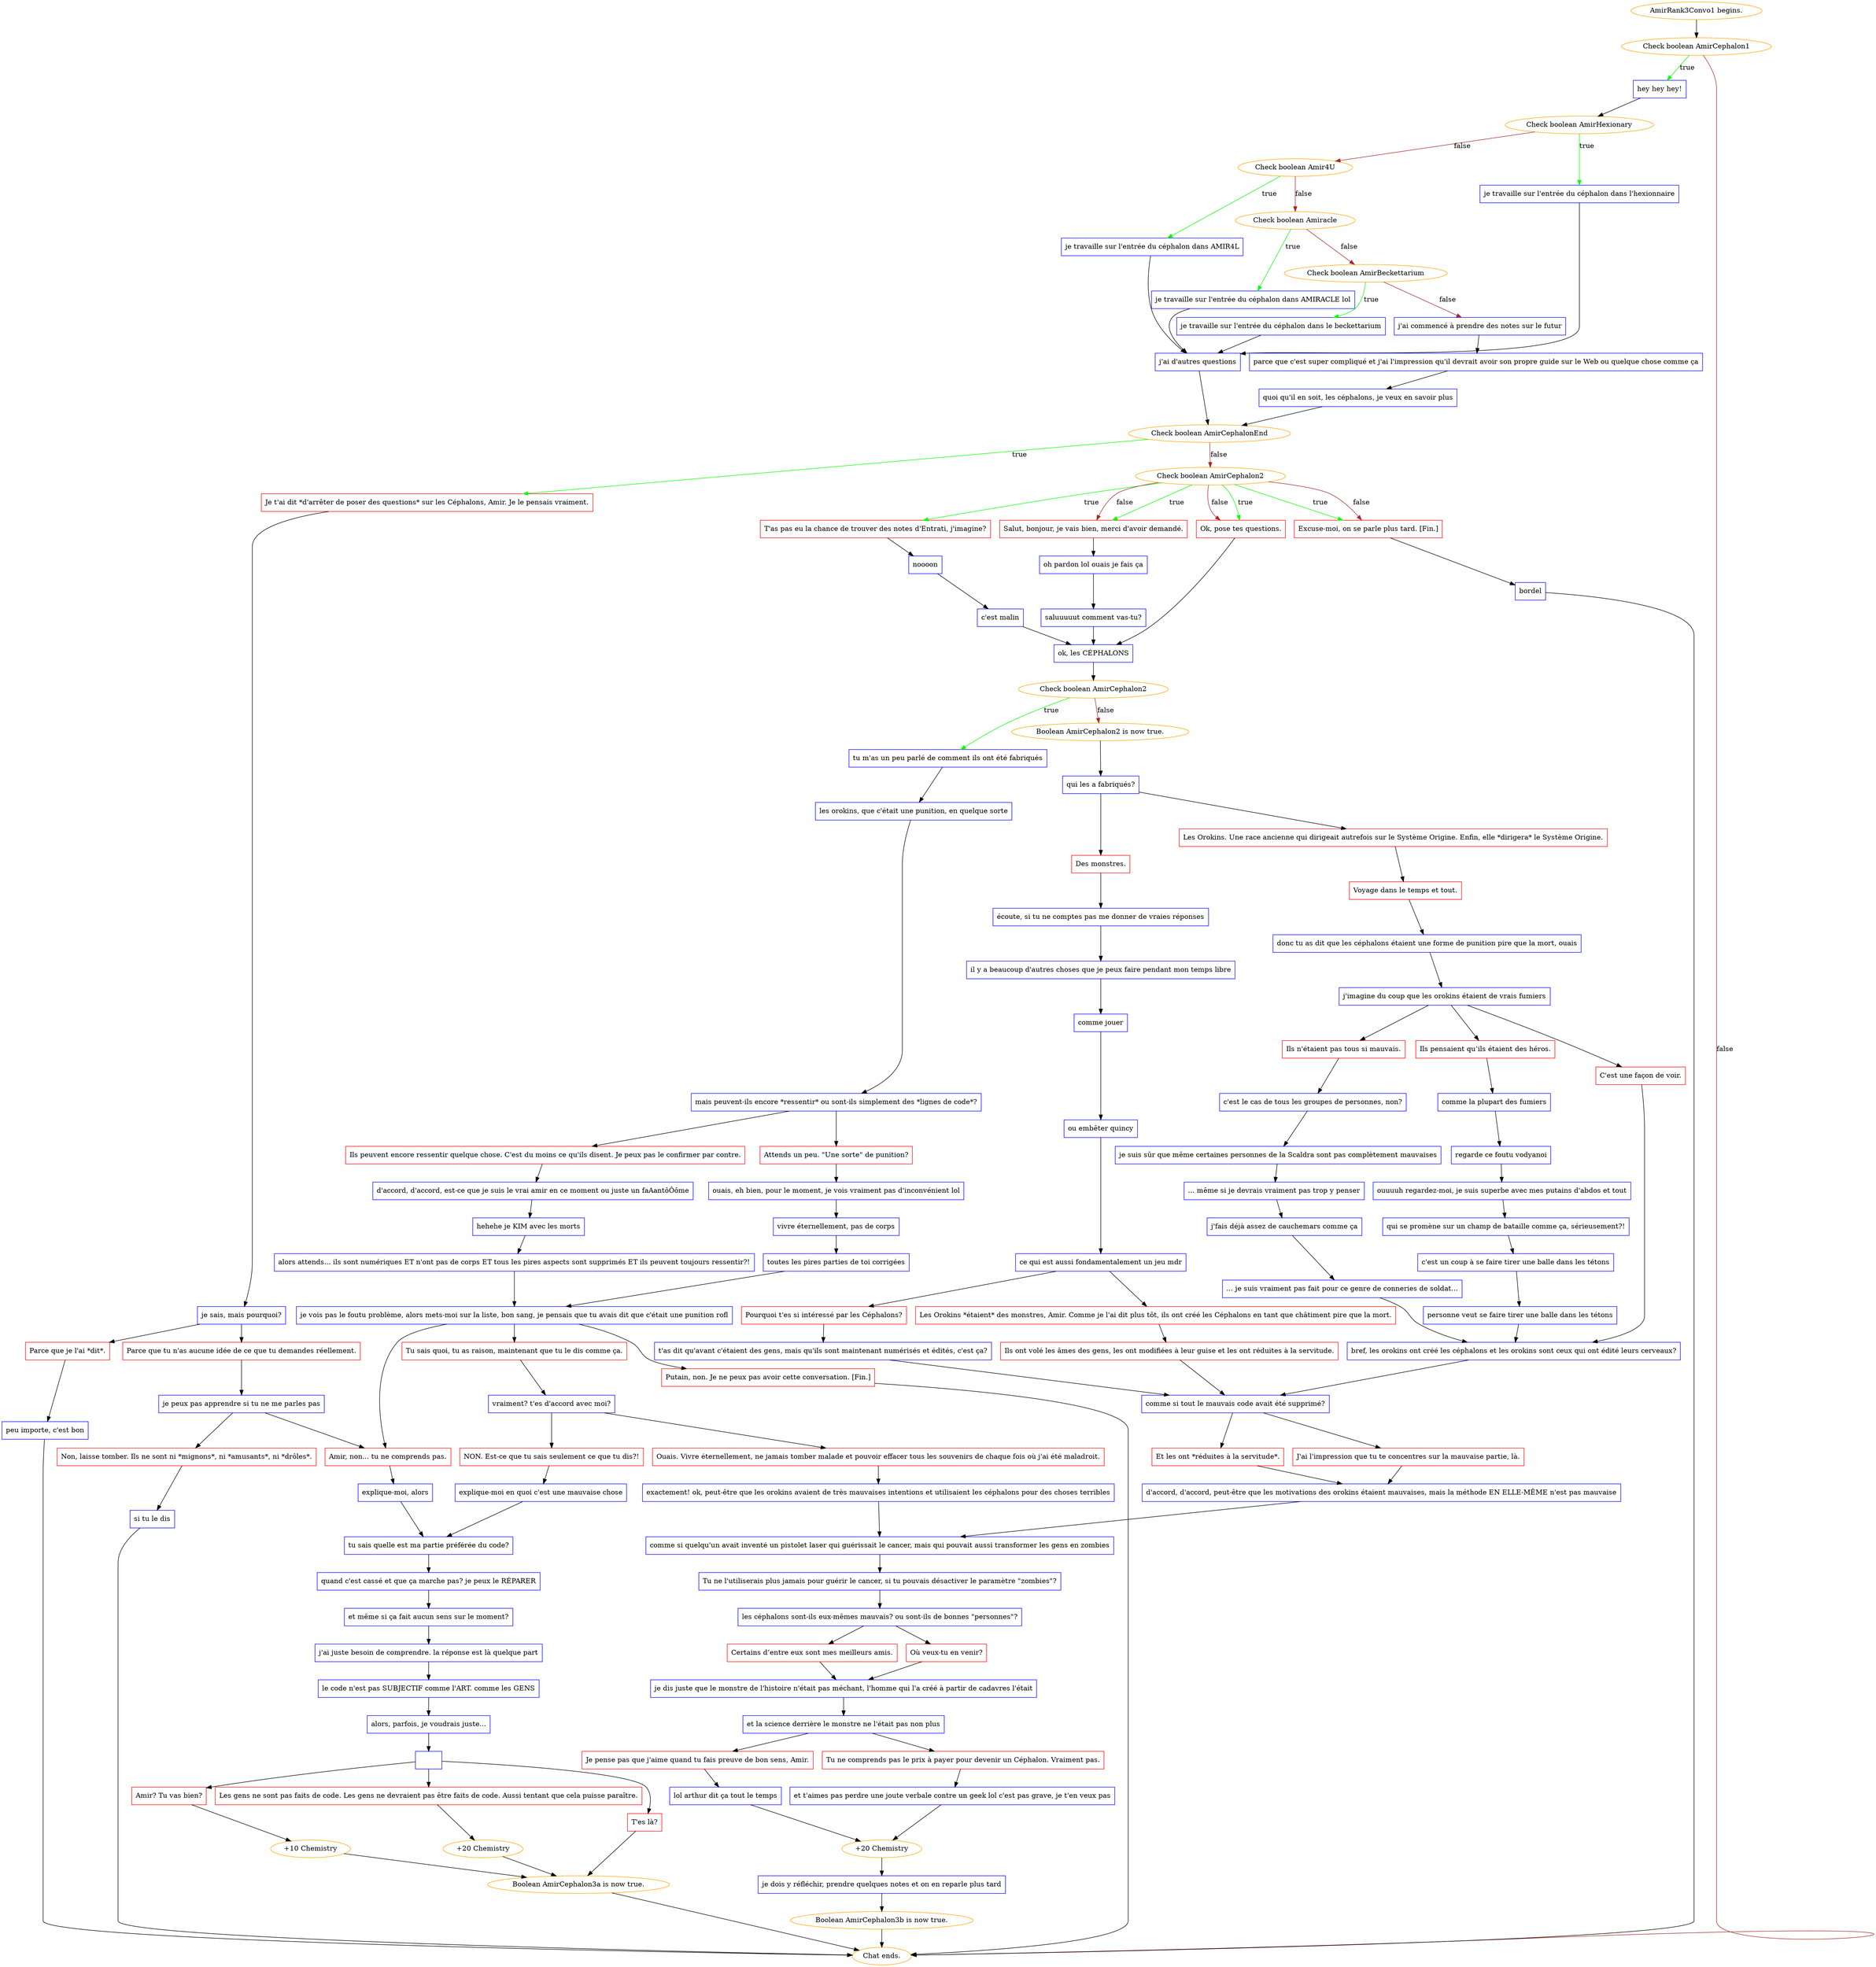 digraph {
	"AmirRank3Convo1 begins." [color=orange];
		"AmirRank3Convo1 begins." -> j2844114530;
	j2844114530 [label="Check boolean AmirCephalon1",color=orange];
		j2844114530 -> j3514169410 [label=true,color=green];
		j2844114530 -> "Chat ends." [label=false,color=brown];
	j3514169410 [label="hey hey hey!",shape=box,color=blue];
		j3514169410 -> j395764001;
	"Chat ends." [color=orange];
	j395764001 [label="Check boolean AmirHexionary",color=orange];
		j395764001 -> j4168902506 [label=true,color=green];
		j395764001 -> j386328690 [label=false,color=brown];
	j4168902506 [label="je travaille sur l'entrée du céphalon dans l'hexionnaire",shape=box,color=blue];
		j4168902506 -> j13040034;
	j386328690 [label="Check boolean Amir4U",color=orange];
		j386328690 -> j1367549929 [label=true,color=green];
		j386328690 -> j1335223486 [label=false,color=brown];
	j13040034 [label="j'ai d'autres questions",shape=box,color=blue];
		j13040034 -> j230604423;
	j1367549929 [label="je travaille sur l'entrée du céphalon dans AMIR4L",shape=box,color=blue];
		j1367549929 -> j13040034;
	j1335223486 [label="Check boolean Amiracle",color=orange];
		j1335223486 -> j2553219703 [label=true,color=green];
		j1335223486 -> j3114548488 [label=false,color=brown];
	j230604423 [label="Check boolean AmirCephalonEnd",color=orange];
		j230604423 -> j4158025929 [label=true,color=green];
		j230604423 -> j1190104090 [label=false,color=brown];
	j2553219703 [label="je travaille sur l'entrée du céphalon dans AMIRACLE lol",shape=box,color=blue];
		j2553219703 -> j13040034;
	j3114548488 [label="Check boolean AmirBeckettarium",color=orange];
		j3114548488 -> j1493027412 [label=true,color=green];
		j3114548488 -> j905302262 [label=false,color=brown];
	j4158025929 [label="Je t'ai dit *d'arrêter de poser des questions* sur les Céphalons, Amir. Je le pensais vraiment.",shape=box,color=red];
		j4158025929 -> j898110349;
	j1190104090 [label="Check boolean AmirCephalon2",color=orange];
		j1190104090 -> j2001239775 [label=true,color=green];
		j1190104090 -> j4114380701 [label=true,color=green];
		j1190104090 -> j1232566911 [label=true,color=green];
		j1190104090 -> j1307435056 [label=true,color=green];
		j1190104090 -> j4114380701 [label=false,color=brown];
		j1190104090 -> j1232566911 [label=false,color=brown];
		j1190104090 -> j1307435056 [label=false,color=brown];
	j1493027412 [label="je travaille sur l'entrée du céphalon dans le beckettarium",shape=box,color=blue];
		j1493027412 -> j13040034;
	j905302262 [label="j'ai commencé à prendre des notes sur le futur",shape=box,color=blue];
		j905302262 -> j146475426;
	j898110349 [label="je sais, mais pourquoi?",shape=box,color=blue];
		j898110349 -> j1528248758;
		j898110349 -> j3110842459;
	j2001239775 [label="T'as pas eu la chance de trouver des notes d'Entrati, j'imagine?",shape=box,color=red];
		j2001239775 -> j1188634825;
	j4114380701 [label="Salut, bonjour, je vais bien, merci d'avoir demandé.",shape=box,color=red];
		j4114380701 -> j2032706835;
	j1232566911 [label="Ok, pose tes questions.",shape=box,color=red];
		j1232566911 -> j4182903871;
	j1307435056 [label="Excuse-moi, on se parle plus tard. [Fin.]",shape=box,color=red];
		j1307435056 -> j1507357005;
	j146475426 [label="parce que c'est super compliqué et j'ai l'impression qu'il devrait avoir son propre guide sur le Web ou quelque chose comme ça",shape=box,color=blue];
		j146475426 -> j3573449234;
	j1528248758 [label="Parce que je l'ai *dit*.",shape=box,color=red];
		j1528248758 -> j195935676;
	j3110842459 [label="Parce que tu n'as aucune idée de ce que tu demandes réellement.",shape=box,color=red];
		j3110842459 -> j4097337690;
	j1188634825 [label="noooon",shape=box,color=blue];
		j1188634825 -> j3634952598;
	j2032706835 [label="oh pardon lol ouais je fais ça",shape=box,color=blue];
		j2032706835 -> j3110429775;
	j4182903871 [label="ok, les CÉPHALONS",shape=box,color=blue];
		j4182903871 -> j1467770379;
	j1507357005 [label="bordel",shape=box,color=blue];
		j1507357005 -> "Chat ends.";
	j3573449234 [label="quoi qu'il en soit, les céphalons, je veux en savoir plus",shape=box,color=blue];
		j3573449234 -> j230604423;
	j195935676 [label="peu importe, c'est bon",shape=box,color=blue];
		j195935676 -> "Chat ends.";
	j4097337690 [label="je peux pas apprendre si tu ne me parles pas",shape=box,color=blue];
		j4097337690 -> j2271676206;
		j4097337690 -> j1672521031;
	j3634952598 [label="c'est malin",shape=box,color=blue];
		j3634952598 -> j4182903871;
	j3110429775 [label="saluuuuut comment vas-tu?",shape=box,color=blue];
		j3110429775 -> j4182903871;
	j1467770379 [label="Check boolean AmirCephalon2",color=orange];
		j1467770379 -> j4041947156 [label=true,color=green];
		j1467770379 -> j3699795610 [label=false,color=brown];
	j2271676206 [label="Amir, non... tu ne comprends pas.",shape=box,color=red];
		j2271676206 -> j2808514674;
	j1672521031 [label="Non, laisse tomber. Ils ne sont ni *mignons*, ni *amusants*, ni *drôles*.",shape=box,color=red];
		j1672521031 -> j2911601204;
	j4041947156 [label="tu m'as un peu parlé de comment ils ont été fabriqués",shape=box,color=blue];
		j4041947156 -> j2112744078;
	j3699795610 [label="Boolean AmirCephalon2 is now true.",color=orange];
		j3699795610 -> j2632425446;
	j2808514674 [label="explique-moi, alors",shape=box,color=blue];
		j2808514674 -> j3722065093;
	j2911601204 [label="si tu le dis",shape=box,color=blue];
		j2911601204 -> "Chat ends.";
	j2112744078 [label="les orokins, que c'était une punition, en quelque sorte",shape=box,color=blue];
		j2112744078 -> j1089202998;
	j2632425446 [label="qui les a fabriqués?",shape=box,color=blue];
		j2632425446 -> j799206293;
		j2632425446 -> j593427933;
	j3722065093 [label="tu sais quelle est ma partie préférée du code?",shape=box,color=blue];
		j3722065093 -> j2502772380;
	j1089202998 [label="mais peuvent-ils encore *ressentir* ou sont-ils simplement des *lignes de code*?",shape=box,color=blue];
		j1089202998 -> j3693075379;
		j1089202998 -> j3097313110;
	j799206293 [label="Des monstres.",shape=box,color=red];
		j799206293 -> j3230672538;
	j593427933 [label="Les Orokins. Une race ancienne qui dirigeait autrefois sur le Système Origine. Enfin, elle *dirigera* le Système Origine.",shape=box,color=red];
		j593427933 -> j3286090974;
	j2502772380 [label="quand c'est cassé et que ça marche pas? je peux le RÉPARER",shape=box,color=blue];
		j2502772380 -> j2092917485;
	j3693075379 [label="Attends un peu. \"Une sorte\" de punition?",shape=box,color=red];
		j3693075379 -> j4085094412;
	j3097313110 [label="Ils peuvent encore ressentir quelque chose. C'est du moins ce qu'ils disent. Je peux pas le confirmer par contre.",shape=box,color=red];
		j3097313110 -> j2419020270;
	j3230672538 [label="écoute, si tu ne comptes pas me donner de vraies réponses",shape=box,color=blue];
		j3230672538 -> j3573790969;
	j3286090974 [label="Voyage dans le temps et tout.",shape=box,color=red];
		j3286090974 -> j2251305870;
	j2092917485 [label="et même si ça fait aucun sens sur le moment?",shape=box,color=blue];
		j2092917485 -> j1373618569;
	j4085094412 [label="ouais, eh bien, pour le moment, je vois vraiment pas d'inconvénient lol",shape=box,color=blue];
		j4085094412 -> j2389463425;
	j2419020270 [label="d'accord, d'accord, est-ce que je suis le vrai amir en ce moment ou juste un faAantôÔôme",shape=box,color=blue];
		j2419020270 -> j1485166034;
	j3573790969 [label="il y a beaucoup d'autres choses que je peux faire pendant mon temps libre",shape=box,color=blue];
		j3573790969 -> j3043050158;
	j2251305870 [label="donc tu as dit que les céphalons étaient une forme de punition pire que la mort, ouais",shape=box,color=blue];
		j2251305870 -> j664426564;
	j1373618569 [label="j'ai juste besoin de comprendre. la réponse est là quelque part",shape=box,color=blue];
		j1373618569 -> j3289645964;
	j2389463425 [label="vivre éternellement, pas de corps",shape=box,color=blue];
		j2389463425 -> j2286940350;
	j1485166034 [label="hehehe je KIM avec les morts",shape=box,color=blue];
		j1485166034 -> j2987804427;
	j3043050158 [label="comme jouer",shape=box,color=blue];
		j3043050158 -> j3175622550;
	j664426564 [label="j'imagine du coup que les orokins étaient de vrais fumiers",shape=box,color=blue];
		j664426564 -> j3180588026;
		j664426564 -> j2533550042;
		j664426564 -> j2902785140;
	j3289645964 [label="le code n'est pas SUBJECTIF comme l'ART. comme les GENS",shape=box,color=blue];
		j3289645964 -> j2051867954;
	j2286940350 [label="toutes les pires parties de toi corrigées",shape=box,color=blue];
		j2286940350 -> j1803858363;
	j2987804427 [label="alors attends... ils sont numériques ET n'ont pas de corps ET tous les pires aspects sont supprimés ET ils peuvent toujours ressentir?!",shape=box,color=blue];
		j2987804427 -> j1803858363;
	j3175622550 [label="ou embêter quincy",shape=box,color=blue];
		j3175622550 -> j2666819524;
	j3180588026 [label="C'est une façon de voir.",shape=box,color=red];
		j3180588026 -> j591853029;
	j2533550042 [label="Ils n'étaient pas tous si mauvais.",shape=box,color=red];
		j2533550042 -> j3363087697;
	j2902785140 [label="Ils pensaient qu’ils étaient des héros.",shape=box,color=red];
		j2902785140 -> j953079449;
	j2051867954 [label="alors, parfois, je voudrais juste...",shape=box,color=blue];
		j2051867954 -> j2071917429;
	j1803858363 [label="je vois pas le foutu problème, alors mets-moi sur la liste, bon sang, je pensais que tu avais dit que c'était une punition rofl",shape=box,color=blue];
		j1803858363 -> j2271676206;
		j1803858363 -> j3883783062;
		j1803858363 -> j1110373744;
	j2666819524 [label="ce qui est aussi fondamentalement un jeu mdr",shape=box,color=blue];
		j2666819524 -> j1010550087;
		j2666819524 -> j3959032958;
	j591853029 [label="bref, les orokins ont créé les céphalons et les orokins sont ceux qui ont édité leurs cerveaux?",shape=box,color=blue];
		j591853029 -> j1182226426;
	j3363087697 [label="c'est le cas de tous les groupes de personnes, non?",shape=box,color=blue];
		j3363087697 -> j1410105458;
	j953079449 [label="comme la plupart des fumiers",shape=box,color=blue];
		j953079449 -> j2905513350;
	j2071917429 [label="",shape=box,color=blue];
		j2071917429 -> j690673953;
		j2071917429 -> j1906998600;
		j2071917429 -> j1224079136;
	j3883783062 [label="Tu sais quoi, tu as raison, maintenant que tu le dis comme ça.",shape=box,color=red];
		j3883783062 -> j1275541136;
	j1110373744 [label="Putain, non. Je ne peux pas avoir cette conversation. [Fin.]",shape=box,color=red];
		j1110373744 -> "Chat ends.";
	j1010550087 [label="Pourquoi t'es si intéressé par les Céphalons?",shape=box,color=red];
		j1010550087 -> j335479780;
	j3959032958 [label="Les Orokins *étaient* des monstres, Amir. Comme je l'ai dit plus tôt, ils ont créé les Céphalons en tant que châtiment pire que la mort.",shape=box,color=red];
		j3959032958 -> j2934239012;
	j1182226426 [label="comme si tout le mauvais code avait été supprimé?",shape=box,color=blue];
		j1182226426 -> j1066635059;
		j1182226426 -> j386248750;
	j1410105458 [label="je suis sûr que même certaines personnes de la Scaldra sont pas complètement mauvaises",shape=box,color=blue];
		j1410105458 -> j1067116348;
	j2905513350 [label="regarde ce foutu vodyanoi",shape=box,color=blue];
		j2905513350 -> j671847676;
	j690673953 [label="Amir? Tu vas bien?",shape=box,color=red];
		j690673953 -> j4227350260;
	j1906998600 [label="Les gens ne sont pas faits de code. Les gens ne devraient pas être faits de code. Aussi tentant que cela puisse paraître.",shape=box,color=red];
		j1906998600 -> j1683876046;
	j1224079136 [label="T'es là?",shape=box,color=red];
		j1224079136 -> j3127540943;
	j1275541136 [label="vraiment? t'es d'accord avec moi?",shape=box,color=blue];
		j1275541136 -> j173902848;
		j1275541136 -> j2232200616;
	j335479780 [label="t'as dit qu'avant c'étaient des gens, mais qu'ils sont maintenant numérisés et édités, c'est ça?",shape=box,color=blue];
		j335479780 -> j1182226426;
	j2934239012 [label="Ils ont volé les âmes des gens, les ont modifiées à leur guise et les ont réduites à la servitude.",shape=box,color=red];
		j2934239012 -> j1182226426;
	j1066635059 [label="J'ai l'impression que tu te concentres sur la mauvaise partie, là.",shape=box,color=red];
		j1066635059 -> j1128275364;
	j386248750 [label="Et les ont *réduites à la servitude*.",shape=box,color=red];
		j386248750 -> j1128275364;
	j1067116348 [label="... même si je devrais vraiment pas trop y penser",shape=box,color=blue];
		j1067116348 -> j2091089205;
	j671847676 [label="ouuuuh regardez-moi, je suis superbe avec mes putains d'abdos et tout",shape=box,color=blue];
		j671847676 -> j406804684;
	j4227350260 [label="+10 Chemistry",color=orange];
		j4227350260 -> j3127540943;
	j1683876046 [label="+20 Chemistry",color=orange];
		j1683876046 -> j3127540943;
	j3127540943 [label="Boolean AmirCephalon3a is now true.",color=orange];
		j3127540943 -> "Chat ends.";
	j173902848 [label="NON. Est-ce que tu sais seulement ce que tu dis?!",shape=box,color=red];
		j173902848 -> j4254136180;
	j2232200616 [label="Ouais. Vivre éternellement, ne jamais tomber malade et pouvoir effacer tous les souvenirs de chaque fois où j'ai été maladroit.",shape=box,color=red];
		j2232200616 -> j254013416;
	j1128275364 [label="d'accord, d'accord, peut-être que les motivations des orokins étaient mauvaises, mais la méthode EN ELLE-MÊME n'est pas mauvaise",shape=box,color=blue];
		j1128275364 -> j346089891;
	j2091089205 [label="j'fais déjà assez de cauchemars comme ça",shape=box,color=blue];
		j2091089205 -> j2589856884;
	j406804684 [label="qui se promène sur un champ de bataille comme ça, sérieusement?!",shape=box,color=blue];
		j406804684 -> j42742232;
	j4254136180 [label="explique-moi en quoi c'est une mauvaise chose",shape=box,color=blue];
		j4254136180 -> j3722065093;
	j254013416 [label="exactement! ok, peut-être que les orokins avaient de très mauvaises intentions et utilisaient les céphalons pour des choses terribles",shape=box,color=blue];
		j254013416 -> j346089891;
	j346089891 [label="comme si quelqu'un avait inventé un pistolet laser qui guérissait le cancer, mais qui pouvait aussi transformer les gens en zombies",shape=box,color=blue];
		j346089891 -> j3016824251;
	j2589856884 [label="... je suis vraiment pas fait pour ce genre de conneries de soldat...",shape=box,color=blue];
		j2589856884 -> j591853029;
	j42742232 [label="c'est un coup à se faire tirer une balle dans les tétons",shape=box,color=blue];
		j42742232 -> j806950459;
	j3016824251 [label="Tu ne l'utiliserais plus jamais pour guérir le cancer, si tu pouvais désactiver le paramètre \"zombies\"?",shape=box,color=blue];
		j3016824251 -> j3074720965;
	j806950459 [label="personne veut se faire tirer une balle dans les tétons",shape=box,color=blue];
		j806950459 -> j591853029;
	j3074720965 [label="les céphalons sont-ils eux-mêmes mauvais? ou sont-ils de bonnes \"personnes\"?",shape=box,color=blue];
		j3074720965 -> j2691320908;
		j3074720965 -> j3541180252;
	j2691320908 [label="Certains d’entre eux sont mes meilleurs amis.",shape=box,color=red];
		j2691320908 -> j3904941985;
	j3541180252 [label="Où veux-tu en venir?",shape=box,color=red];
		j3541180252 -> j3904941985;
	j3904941985 [label="je dis juste que le monstre de l'histoire n'était pas méchant, l'homme qui l'a créé à partir de cadavres l'était",shape=box,color=blue];
		j3904941985 -> j703102233;
	j703102233 [label="et la science derrière le monstre ne l'était pas non plus",shape=box,color=blue];
		j703102233 -> j1462924143;
		j703102233 -> j435122910;
	j1462924143 [label="Je pense pas que j'aime quand tu fais preuve de bon sens, Amir.",shape=box,color=red];
		j1462924143 -> j3259348415;
	j435122910 [label="Tu ne comprends pas le prix à payer pour devenir un Céphalon. Vraiment pas.",shape=box,color=red];
		j435122910 -> j1526264820;
	j3259348415 [label="lol arthur dit ça tout le temps",shape=box,color=blue];
		j3259348415 -> j3111116112;
	j1526264820 [label="et t'aimes pas perdre une joute verbale contre un geek lol c'est pas grave, je t'en veux pas",shape=box,color=blue];
		j1526264820 -> j3111116112;
	j3111116112 [label="+20 Chemistry",color=orange];
		j3111116112 -> j776091089;
	j776091089 [label="je dois y réfléchir, prendre quelques notes et on en reparle plus tard",shape=box,color=blue];
		j776091089 -> j3761163009;
	j3761163009 [label="Boolean AmirCephalon3b is now true.",color=orange];
		j3761163009 -> "Chat ends.";
}